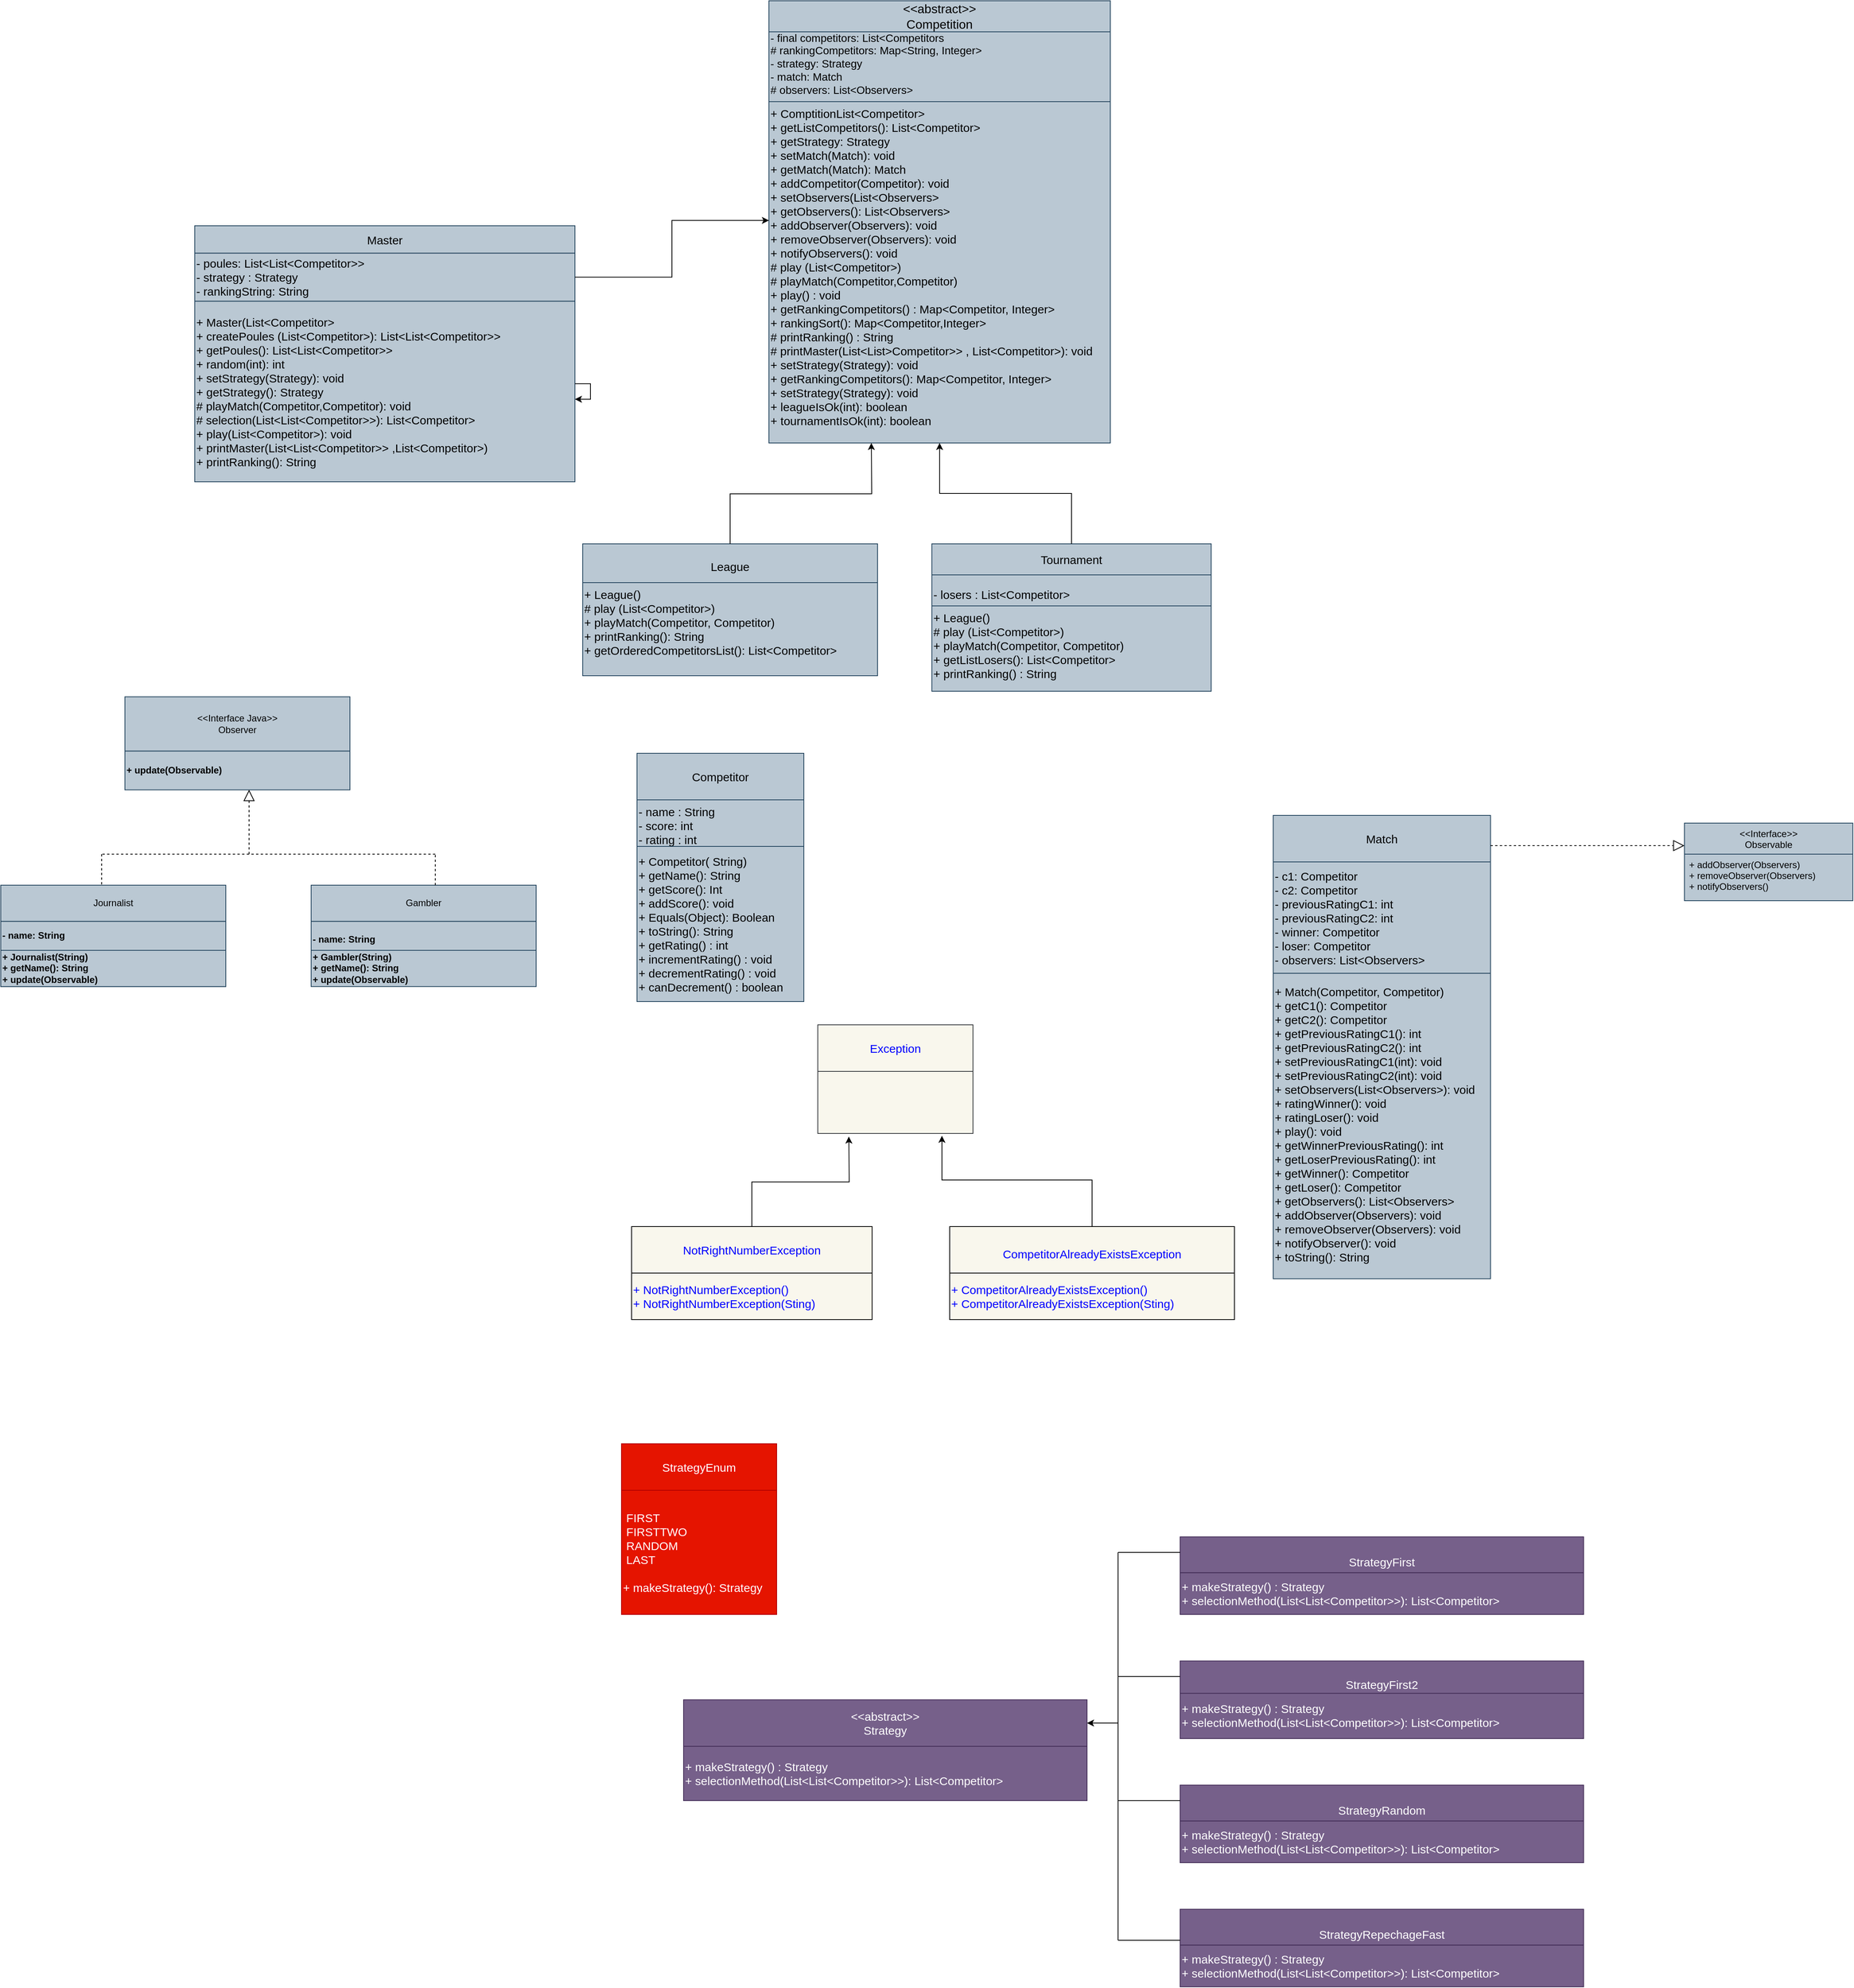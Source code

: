 <mxfile version="13.10.0" type="embed" pages="5">
    <diagram id="6hGFLwfOUW9BJ-s0fimq" name="Page-1">
        <mxGraphModel dx="2023" dy="1599" grid="1" gridSize="10" guides="1" tooltips="1" connect="1" arrows="1" fold="1" page="1" pageScale="1" pageWidth="827" pageHeight="1169" math="0" shadow="0">
            <root>
                <object label="" id="0">
                    <mxCell/>
                </object>
                <mxCell id="1" parent="0"/>
                <mxCell id="24" value="" style="group" parent="1" vertex="1" connectable="0">
                    <mxGeometry x="240" y="-70" width="430" height="551.3" as="geometry"/>
                </mxCell>
                <mxCell id="4" value="&lt;div&gt;&lt;span&gt;- final competitors: List&amp;lt;Competitors&lt;/span&gt;&lt;/div&gt;# rankingCompetitors: Map&amp;lt;String, Integer&amp;gt;&lt;br&gt;- strategy: Strategy&lt;br&gt;- match: Match&lt;br&gt;# observers: List&amp;lt;Observers&amp;gt;" style="rounded=0;whiteSpace=wrap;html=1;fontSize=14;fillColor=#bac8d3;strokeColor=#23445d;fontColor=#000000;align=left;" parent="24" vertex="1">
                    <mxGeometry x="-10" y="2.17" width="440" height="97.83" as="geometry"/>
                </mxCell>
                <mxCell id="5" value="+ ComptitionList&amp;lt;Competitor&amp;gt;&lt;br&gt;+ getListCompetitors(): List&amp;lt;Competitor&amp;gt;&lt;br&gt;+ getStrategy: Strategy&lt;br&gt;+ setMatch(Match): void&lt;br&gt;+ getMatch(Match): Match&lt;br&gt;+ addCompetitor(Competitor): void&lt;br&gt;&lt;div&gt;&lt;span&gt;+ setObservers(List&amp;lt;Observers&amp;gt;&lt;/span&gt;&lt;/div&gt;&lt;div&gt;&lt;span&gt;+ getObservers(): List&amp;lt;Observers&amp;gt;&lt;/span&gt;&lt;/div&gt;&lt;div&gt;+ addObserver(Observers): void&lt;span&gt;&lt;br&gt;&lt;/span&gt;&lt;/div&gt;&lt;div&gt;+ removeObserver(Observers): void&lt;br&gt;&lt;/div&gt;&lt;div&gt;&lt;div&gt;+ notifyObservers(): void&lt;br&gt;&lt;/div&gt;&lt;/div&gt;&lt;div&gt;&lt;span&gt;# play (List&amp;lt;Competitor&amp;gt;)&lt;/span&gt;&lt;br&gt;&lt;/div&gt;&lt;div&gt;# playMatch(Competitor,&lt;span&gt;Competitor)&lt;/span&gt;&lt;/div&gt;&lt;div&gt;&lt;span&gt;+ play() : void&lt;/span&gt;&lt;/div&gt;&lt;div&gt;+ getRankingCompetitors() : Map&amp;lt;Competitor, Integer&amp;gt;&lt;/div&gt;&lt;div&gt;+ rankingSort(): Map&amp;lt;Competitor,Integer&amp;gt;&lt;br&gt;&lt;/div&gt;&lt;div&gt;# printRanking() : String&lt;/div&gt;&lt;div&gt;# printMaster(List&amp;lt;List&amp;gt;Competitor&amp;gt;&amp;gt; , List&amp;lt;Competitor&amp;gt;): void&amp;nbsp;&lt;/div&gt;&lt;div&gt;+ setStrategy(Strategy): void&lt;br&gt;&lt;/div&gt;&lt;div&gt;+ getRankingCompetitors(): Map&amp;lt;Competitor, Integer&amp;gt;&lt;/div&gt;&lt;div&gt;+ setStrategy(Strategy): void&lt;/div&gt;&lt;div&gt;+ leagueIsOk(int): boolean&lt;/div&gt;&lt;div&gt;&lt;div&gt;+ tournamentIsOk(int): boolean&lt;/div&gt;&lt;div&gt;&lt;br&gt;&lt;/div&gt;&lt;div&gt;&lt;br&gt;&lt;/div&gt;&lt;/div&gt;&lt;div&gt;&lt;br&gt;&lt;/div&gt;" style="whiteSpace=wrap;html=1;aspect=fixed;fontSize=15;align=left;verticalAlign=top;fillColor=#bac8d3;strokeColor=#23445d;fontColor=#000000;" parent="24" vertex="1">
                    <mxGeometry x="-10" y="100" width="440" height="440" as="geometry"/>
                </mxCell>
                <mxCell id="25" value="" style="group" parent="1" vertex="1" connectable="0">
                    <mxGeometry x="60" y="600" width="310.0" height="240" as="geometry"/>
                </mxCell>
                <mxCell id="PCDcXOPsC8eWurBcykwi-72" value="" style="group" parent="25" vertex="1" connectable="0">
                    <mxGeometry x="-40" width="350.0" height="240" as="geometry"/>
                </mxCell>
                <mxCell id="PCDcXOPsC8eWurBcykwi-76" value="" style="group" parent="PCDcXOPsC8eWurBcykwi-72" vertex="1" connectable="0">
                    <mxGeometry x="-30" width="380.0" height="230" as="geometry"/>
                </mxCell>
                <mxCell id="41" value="" style="group" vertex="1" connectable="0" parent="PCDcXOPsC8eWurBcykwi-76">
                    <mxGeometry width="380.0" height="170" as="geometry"/>
                </mxCell>
                <mxCell id="8" value="&lt;font color=&quot;#000000&quot;&gt;League&lt;/font&gt;" style="rounded=0;whiteSpace=wrap;html=1;strokeColor=#23445d;fontSize=15;align=center;fillColor=#bac8d3;" parent="41" vertex="1">
                    <mxGeometry width="380.0" height="58.331" as="geometry"/>
                </mxCell>
                <mxCell id="12" value="&lt;font color=&quot;#000000&quot;&gt;+ League()&amp;nbsp;&lt;br&gt;&lt;div&gt;# play (List&amp;lt;Competitor&amp;gt;)&lt;/div&gt;&lt;div&gt;+ playMatch(Competitor,&lt;span&gt;&amp;nbsp;Competitor)&lt;/span&gt;&lt;/div&gt;&lt;div&gt;&lt;div&gt;&lt;span&gt;+ printRanking(): String&lt;/span&gt;&lt;br&gt;&lt;/div&gt;&lt;/div&gt;&lt;div&gt;&lt;div&gt;+ getOrderedCompetitorsList(): List&amp;lt;Competitor&amp;gt;&lt;/div&gt;&lt;div&gt;&lt;br&gt;&lt;/div&gt;&lt;/div&gt;&lt;/font&gt;" style="rounded=0;whiteSpace=wrap;html=1;strokeColor=#23445d;fontSize=15;align=left;fillColor=#bac8d3;verticalAlign=top;" parent="41" vertex="1">
                    <mxGeometry y="50" width="380" height="120" as="geometry"/>
                </mxCell>
                <mxCell id="PCDcXOPsC8eWurBcykwi-75" style="edgeStyle=orthogonalEdgeStyle;rounded=0;orthogonalLoop=1;jettySize=auto;html=1;exitX=0.5;exitY=1;exitDx=0;exitDy=0;fontSize=15;" parent="41" source="8" target="8" edge="1">
                    <mxGeometry relative="1" as="geometry"/>
                </mxCell>
                <mxCell id="28" value="" style="group" parent="1" vertex="1" connectable="0">
                    <mxGeometry x="440" y="600" width="360" height="260" as="geometry"/>
                </mxCell>
                <mxCell id="PCDcXOPsC8eWurBcykwi-74" value="" style="group" parent="28" vertex="1" connectable="0">
                    <mxGeometry width="360" height="260" as="geometry"/>
                </mxCell>
                <mxCell id="13" value="&lt;font color=&quot;#000000&quot;&gt;- losers : List&amp;lt;Competitor&amp;gt;&lt;/font&gt;" style="rounded=0;whiteSpace=wrap;html=1;strokeColor=#23445d;fontSize=15;align=left;fillColor=#bac8d3;" parent="PCDcXOPsC8eWurBcykwi-74" vertex="1">
                    <mxGeometry y="40" width="360" height="50" as="geometry"/>
                </mxCell>
                <mxCell id="15" value="Tournament" style="rounded=0;whiteSpace=wrap;html=1;strokeColor=#23445d;fontSize=15;align=center;fillColor=#bac8d3;fontColor=#000000;" parent="PCDcXOPsC8eWurBcykwi-74" vertex="1">
                    <mxGeometry width="360" height="40" as="geometry"/>
                </mxCell>
                <mxCell id="14" value="&lt;span style=&quot;color: rgb(0 , 0 , 0)&quot;&gt;+ League()&amp;nbsp;&lt;br&gt;&lt;/span&gt;&lt;div style=&quot;color: rgb(0 , 0 , 0)&quot;&gt;# play (List&amp;lt;Competitor&amp;gt;)&lt;/div&gt;&lt;div style=&quot;color: rgb(0 , 0 , 0)&quot;&gt;&lt;span&gt;+ playMatch(Competitor,&amp;nbsp;Competitor)&lt;/span&gt;&lt;br&gt;&lt;/div&gt;&lt;div style=&quot;color: rgb(0 , 0 , 0)&quot;&gt;+ getListLosers(): List&amp;lt;Competitor&amp;gt;&lt;/div&gt;&lt;div style=&quot;color: rgb(0 , 0 , 0)&quot;&gt;+ printRanking() : String&lt;br&gt;&lt;/div&gt;&lt;div style=&quot;color: rgb(0 , 0 , 0)&quot;&gt;&lt;br&gt;&lt;/div&gt;" style="rounded=0;whiteSpace=wrap;html=1;strokeColor=#23445d;fontSize=15;align=left;fillColor=#bac8d3;verticalAlign=top;" parent="PCDcXOPsC8eWurBcykwi-74" vertex="1">
                    <mxGeometry y="80" width="360" height="110" as="geometry"/>
                </mxCell>
                <mxCell id="PCDcXOPsC8eWurBcykwi-73" style="edgeStyle=orthogonalEdgeStyle;rounded=0;orthogonalLoop=1;jettySize=auto;html=1;exitX=0.5;exitY=1;exitDx=0;exitDy=0;fontSize=15;" parent="PCDcXOPsC8eWurBcykwi-74" source="15" target="15" edge="1">
                    <mxGeometry relative="1" as="geometry"/>
                </mxCell>
                <mxCell id="18" style="edgeStyle=orthogonalEdgeStyle;rounded=0;orthogonalLoop=1;jettySize=auto;html=1;exitX=0.5;exitY=1;exitDx=0;exitDy=0;fontSize=15;fontColor=#000000;" parent="PCDcXOPsC8eWurBcykwi-74" source="14" target="14" edge="1">
                    <mxGeometry relative="1" as="geometry"/>
                </mxCell>
                <mxCell id="30" style="edgeStyle=orthogonalEdgeStyle;rounded=0;orthogonalLoop=1;jettySize=auto;html=1;fontSize=15;fontColor=#000000;" parent="1" source="15" target="5" edge="1">
                    <mxGeometry relative="1" as="geometry">
                        <mxPoint x="414" y="520" as="targetPoint"/>
                    </mxGeometry>
                </mxCell>
                <mxCell id="31" style="edgeStyle=orthogonalEdgeStyle;rounded=0;orthogonalLoop=1;jettySize=auto;html=1;fontSize=15;fontColor=#000000;" parent="1" source="8" edge="1">
                    <mxGeometry relative="1" as="geometry">
                        <mxPoint x="362" y="470" as="targetPoint"/>
                    </mxGeometry>
                </mxCell>
                <mxCell id="N_7J2idgusHRoe9f_LTd-31" value="Competitor" style="rounded=0;whiteSpace=wrap;html=1;fillColor=#bac8d3;strokeColor=#23445d;fontColor=#000000;fontSize=15;" parent="1" vertex="1">
                    <mxGeometry x="60" y="870" width="215" height="60" as="geometry"/>
                </mxCell>
                <mxCell id="N_7J2idgusHRoe9f_LTd-32" value="&lt;div&gt;&lt;span&gt;- name : String&lt;/span&gt;&lt;/div&gt;&lt;div&gt;&lt;span&gt;- score: int&lt;/span&gt;&lt;/div&gt;&lt;div&gt;&lt;span&gt;- rating : int&lt;/span&gt;&lt;/div&gt;&lt;div&gt;&lt;span&gt;&lt;br&gt;&lt;/span&gt;&lt;/div&gt;" style="rounded=0;whiteSpace=wrap;html=1;fillColor=#bac8d3;strokeColor=#23445d;fontColor=#000000;fontSize=15;align=left;verticalAlign=top;" parent="1" vertex="1">
                    <mxGeometry x="60" y="930" width="215" height="60" as="geometry"/>
                </mxCell>
                <mxCell id="N_7J2idgusHRoe9f_LTd-33" value="+ Competitor( String)&lt;br&gt;&lt;div&gt;&lt;span&gt;+ getName(): String&lt;/span&gt;&lt;/div&gt;+ getScore(): Int&lt;br&gt;+ addScore(): void&lt;br&gt;&lt;div&gt;&lt;span&gt;+ Equals(Object): Boolean&lt;/span&gt;&lt;/div&gt;+ toString(): String&lt;br&gt;+ getRating() : int&lt;br&gt;+ incrementRating() : void&lt;br&gt;+ decrementRating() : void&lt;br&gt;+ canDecrement() : boolean" style="rounded=0;whiteSpace=wrap;html=1;fillColor=#bac8d3;strokeColor=#23445d;fontColor=#000000;fontSize=15;align=left;" parent="1" vertex="1">
                    <mxGeometry x="60" y="990" width="215" height="200" as="geometry"/>
                </mxCell>
                <mxCell id="E8SJh-BBG5N4mmdv7Dwx-31" value="" style="group" parent="1" vertex="1" connectable="0">
                    <mxGeometry x="690" y="890" width="470" height="730" as="geometry"/>
                </mxCell>
                <mxCell id="37" value="" style="group" parent="E8SJh-BBG5N4mmdv7Dwx-31" vertex="1" connectable="0">
                    <mxGeometry x="230" y="60" width="240" height="670" as="geometry"/>
                </mxCell>
                <mxCell id="E8SJh-BBG5N4mmdv7Dwx-32" value="Match" style="rounded=0;whiteSpace=wrap;html=1;fontSize=15;align=center;fillColor=#bac8d3;strokeColor=#23445d;fontColor=#000000;" parent="37" vertex="1">
                    <mxGeometry x="-40" width="280" height="60" as="geometry"/>
                </mxCell>
                <mxCell id="40" value="" style="group" parent="37" vertex="1" connectable="0">
                    <mxGeometry x="-40" y="60" width="280" height="537.29" as="geometry"/>
                </mxCell>
                <mxCell id="E8SJh-BBG5N4mmdv7Dwx-33" value="- c1: Competitor&lt;br&gt;- c2: Competitor&lt;br&gt;- previousRatingC1: int&lt;br&gt;- previousRatingC2: int&lt;br&gt;- winner: Competitor&lt;br&gt;- loser: Competitor&lt;br&gt;- observers: List&amp;lt;Observers&amp;gt;" style="rounded=0;whiteSpace=wrap;html=1;fontSize=15;align=left;fillColor=#bac8d3;strokeColor=#23445d;fontColor=#000000;" parent="40" vertex="1">
                    <mxGeometry width="280" height="143.59" as="geometry"/>
                </mxCell>
                <mxCell id="E8SJh-BBG5N4mmdv7Dwx-34" value="+ Match(Competitor, Competitor)&lt;br&gt;+ getC1(): Competitor&lt;br&gt;+ getC2(): Competitor&lt;br&gt;+ getPreviousRatingC1(): int&lt;br&gt;+ getPreviousRatingC2(): int&lt;br&gt;+ setPreviousRatingC1(int): void&lt;br&gt;+ setPreviousRatingC2(int): void&lt;br&gt;+ setObservers(List&amp;lt;Observers&amp;gt;): void&lt;br&gt;+ ratingWinner(): void&lt;br&gt;+ ratingLoser(): void&lt;br&gt;+ play(): void&lt;br&gt;+ getWinnerPreviousRating(): int&lt;br&gt;+ getLoserPreviousRating(): int&lt;br&gt;+ getWinner(): Competitor&lt;br&gt;+ getLoser(): Competitor&lt;br&gt;+ getObservers(): List&amp;lt;Observers&amp;gt;&lt;br&gt;+ addObserver(Observers): void&lt;br&gt;+ removeObserver(Observers): void&lt;br&gt;+ notifyObserver(): void&lt;br&gt;+ toString(): String" style="rounded=0;whiteSpace=wrap;html=1;fontSize=15;align=left;fillColor=#bac8d3;strokeColor=#23445d;fontColor=#000000;verticalAlign=middle;spacing=2;spacingBottom=4;" parent="40" vertex="1">
                    <mxGeometry y="143.59" width="280" height="393.7" as="geometry"/>
                </mxCell>
                <mxCell id="hAlL983tLjlzjV77Te4d-31" value="" style="group" parent="1" vertex="1" connectable="0">
                    <mxGeometry x="430" y="680" width="370" height="120" as="geometry"/>
                </mxCell>
                <mxCell id="hAlL983tLjlzjV77Te4d-32" value="" style="group" parent="hAlL983tLjlzjV77Te4d-31" vertex="1" connectable="0">
                    <mxGeometry x="60" width="310" height="120" as="geometry"/>
                </mxCell>
                <mxCell id="hAlL983tLjlzjV77Te4d-33" value="" style="group" parent="hAlL983tLjlzjV77Te4d-32" vertex="1" connectable="0">
                    <mxGeometry width="310" height="120" as="geometry"/>
                </mxCell>
                <mxCell id="hAlL983tLjlzjV77Te4d-52" value="&lt;span style=&quot;&quot;&gt;+ NotRightNumberException()&lt;/span&gt;&lt;br style=&quot;&quot;&gt;&lt;div style=&quot;&quot;&gt;+ NotRightNumberException(Sting)&lt;/div&gt;" style="rounded=0;whiteSpace=wrap;html=1;fontSize=15;align=left;fillColor=#f9f7ed;strokeColor=#000000;fontColor=#0000FF;" parent="1" vertex="1">
                    <mxGeometry x="53" y="1540" width="310" height="60" as="geometry"/>
                </mxCell>
                <mxCell id="hAlL983tLjlzjV77Te4d-53" style="edgeStyle=orthogonalEdgeStyle;rounded=0;orthogonalLoop=1;jettySize=auto;html=1;fontSize=15;fontColor=#0000FF;" parent="1" source="hAlL983tLjlzjV77Te4d-54" edge="1">
                    <mxGeometry relative="1" as="geometry">
                        <mxPoint x="333" y="1364" as="targetPoint"/>
                    </mxGeometry>
                </mxCell>
                <mxCell id="hAlL983tLjlzjV77Te4d-54" value="&lt;span style=&quot;&quot;&gt;NotRightNumberException&lt;/span&gt;" style="rounded=0;whiteSpace=wrap;html=1;fontSize=15;align=center;fillColor=#f9f7ed;strokeColor=#000000;fontColor=#0000FF;" parent="1" vertex="1">
                    <mxGeometry x="53" y="1480" width="310" height="60" as="geometry"/>
                </mxCell>
                <mxCell id="hAlL983tLjlzjV77Te4d-55" value="" style="rounded=0;whiteSpace=wrap;html=1;strokeColor=#36393d;fontSize=15;align=left;fillColor=#f9f7ed;" parent="1" vertex="1">
                    <mxGeometry x="293" y="1280" width="200" height="80" as="geometry"/>
                </mxCell>
                <mxCell id="hAlL983tLjlzjV77Te4d-56" value="&lt;font color=&quot;#0000ff&quot;&gt;Exception&lt;/font&gt;" style="rounded=0;whiteSpace=wrap;html=1;strokeColor=#36393d;fontSize=15;align=center;fillColor=#f9f7ed;" parent="1" vertex="1">
                    <mxGeometry x="293" y="1220" width="200" height="60" as="geometry"/>
                </mxCell>
                <mxCell id="hAlL983tLjlzjV77Te4d-57" style="edgeStyle=orthogonalEdgeStyle;rounded=0;orthogonalLoop=1;jettySize=auto;html=1;exitX=0.5;exitY=0;exitDx=0;exitDy=0;entryX=0.8;entryY=1.038;entryDx=0;entryDy=0;entryPerimeter=0;fontSize=15;fontColor=#0000FF;" parent="1" source="hAlL983tLjlzjV77Te4d-50" target="hAlL983tLjlzjV77Te4d-55" edge="1">
                    <mxGeometry relative="1" as="geometry"/>
                </mxCell>
                <mxCell id="PCDcXOPsC8eWurBcykwi-45" value="" style="group" parent="1" vertex="1" connectable="0">
                    <mxGeometry x="760" y="2360" width="520" height="100" as="geometry"/>
                </mxCell>
                <mxCell id="PCDcXOPsC8eWurBcykwi-35" value="+ makeStrategy() : Strategy&lt;br style=&quot;font-size: 15px&quot;&gt;+ selectionMethod(List&amp;lt;List&amp;lt;Competitor&amp;gt;&amp;gt;): List&amp;lt;Competitor&amp;gt;" style="rounded=0;whiteSpace=wrap;html=1;align=left;fontSize=15;fillColor=#76608a;strokeColor=#432D57;fontColor=#ffffff;" parent="PCDcXOPsC8eWurBcykwi-45" vertex="1">
                    <mxGeometry y="46.154" width="520.0" height="53.846" as="geometry"/>
                </mxCell>
                <mxCell id="PCDcXOPsC8eWurBcykwi-36" value="&lt;div align=&quot;center&quot;&gt;&lt;br&gt;&lt;/div&gt;&lt;div style=&quot;font-size: 15px&quot; align=&quot;center&quot;&gt;StrategyRepechageFast&lt;/div&gt;" style="rounded=0;whiteSpace=wrap;html=1;fontSize=15;align=center;verticalAlign=middle;fillColor=#76608a;strokeColor=#432D57;fontColor=#ffffff;" parent="PCDcXOPsC8eWurBcykwi-45" vertex="1">
                    <mxGeometry width="520.0" height="46.154" as="geometry"/>
                </mxCell>
                <mxCell id="PCDcXOPsC8eWurBcykwi-47" value="" style="group" parent="1" vertex="1" connectable="0">
                    <mxGeometry x="-440" y="2025" width="1720" height="300" as="geometry"/>
                </mxCell>
                <mxCell id="PCDcXOPsC8eWurBcykwi-49" value="" style="group" parent="PCDcXOPsC8eWurBcykwi-47" vertex="1" connectable="0">
                    <mxGeometry x="1200" y="15" width="530" height="100" as="geometry"/>
                </mxCell>
                <mxCell id="PCDcXOPsC8eWurBcykwi-41" value="+ makeStrategy() : Strategy&lt;br style=&quot;font-size: 15px&quot;&gt;+ selectionMethod(List&amp;lt;List&amp;lt;Competitor&amp;gt;&amp;gt;): List&amp;lt;Competitor&amp;gt;" style="rounded=0;whiteSpace=wrap;html=1;align=left;fontSize=15;fillColor=#76608a;strokeColor=#432D57;fontColor=#ffffff;" parent="PCDcXOPsC8eWurBcykwi-49" vertex="1">
                    <mxGeometry y="40" width="520" height="60" as="geometry"/>
                </mxCell>
                <mxCell id="PCDcXOPsC8eWurBcykwi-42" value="&lt;br&gt;&lt;div style=&quot;font-size: 15px&quot;&gt;StrategyFirst2&lt;/div&gt;" style="rounded=0;whiteSpace=wrap;html=1;fontSize=15;fillColor=#76608a;strokeColor=#432D57;fontColor=#ffffff;" parent="PCDcXOPsC8eWurBcykwi-49" vertex="1">
                    <mxGeometry width="520" height="41.67" as="geometry"/>
                </mxCell>
                <mxCell id="PCDcXOPsC8eWurBcykwi-46" value="" style="group" parent="PCDcXOPsC8eWurBcykwi-47" vertex="1" connectable="0">
                    <mxGeometry x="1200" y="175" width="520" height="100" as="geometry"/>
                </mxCell>
                <mxCell id="PCDcXOPsC8eWurBcykwi-39" value="+ makeStrategy() : Strategy&lt;br style=&quot;font-size: 15px&quot;&gt;+ selectionMethod(List&amp;lt;List&amp;lt;Competitor&amp;gt;&amp;gt;): List&amp;lt;Competitor&amp;gt;" style="rounded=0;whiteSpace=wrap;html=1;align=left;fontSize=15;fillColor=#76608a;strokeColor=#432D57;fontColor=#ffffff;" parent="PCDcXOPsC8eWurBcykwi-46" vertex="1">
                    <mxGeometry y="46.154" width="520" height="53.846" as="geometry"/>
                </mxCell>
                <mxCell id="PCDcXOPsC8eWurBcykwi-40" value="&lt;br&gt;&lt;div style=&quot;font-size: 15px&quot;&gt;StrategyRandom&lt;/div&gt;" style="rounded=0;whiteSpace=wrap;html=1;fontSize=15;fillColor=#76608a;strokeColor=#432D57;fontColor=#ffffff;" parent="PCDcXOPsC8eWurBcykwi-46" vertex="1">
                    <mxGeometry width="520" height="46.154" as="geometry"/>
                </mxCell>
                <mxCell id="PCDcXOPsC8eWurBcykwi-60" value="" style="endArrow=none;html=1;fontSize=15;" parent="PCDcXOPsC8eWurBcykwi-47" edge="1">
                    <mxGeometry width="50" height="50" relative="1" as="geometry">
                        <mxPoint x="1120" y="35" as="sourcePoint"/>
                        <mxPoint x="1200" y="35" as="targetPoint"/>
                        <Array as="points">
                            <mxPoint x="1170" y="35"/>
                        </Array>
                    </mxGeometry>
                </mxCell>
                <mxCell id="PCDcXOPsC8eWurBcykwi-61" value="" style="endArrow=none;html=1;fontSize=15;" parent="PCDcXOPsC8eWurBcykwi-47" edge="1">
                    <mxGeometry width="50" height="50" relative="1" as="geometry">
                        <mxPoint x="1120" y="195" as="sourcePoint"/>
                        <mxPoint x="1200" y="195" as="targetPoint"/>
                        <Array as="points"/>
                    </mxGeometry>
                </mxCell>
                <mxCell id="PCDcXOPsC8eWurBcykwi-48" value="" style="group;fillColor=#76608a;strokeColor=#432D57;fontColor=#ffffff;" parent="1" vertex="1" connectable="0">
                    <mxGeometry x="760" y="1880" width="520" height="100" as="geometry"/>
                </mxCell>
                <mxCell id="PCDcXOPsC8eWurBcykwi-37" value="+ makeStrategy() : Strategy&lt;br style=&quot;font-size: 15px&quot;&gt;+ selectionMethod(List&amp;lt;List&amp;lt;Competitor&amp;gt;&amp;gt;): List&amp;lt;Competitor&amp;gt;" style="rounded=0;whiteSpace=wrap;html=1;align=left;fontSize=15;fillColor=#76608a;strokeColor=#432D57;fontColor=#ffffff;" parent="PCDcXOPsC8eWurBcykwi-48" vertex="1">
                    <mxGeometry y="46.154" width="520" height="53.846" as="geometry"/>
                </mxCell>
                <mxCell id="PCDcXOPsC8eWurBcykwi-38" value="&lt;br&gt;&lt;div style=&quot;font-size: 15px&quot;&gt;StrategyFirst&lt;/div&gt;" style="rounded=0;whiteSpace=wrap;html=1;fontSize=15;fillColor=#76608a;strokeColor=#432D57;fontColor=#ffffff;" parent="PCDcXOPsC8eWurBcykwi-48" vertex="1">
                    <mxGeometry width="520" height="46.154" as="geometry"/>
                </mxCell>
                <mxCell id="PCDcXOPsC8eWurBcykwi-53" value="" style="group;fillColor=#a0522d;strokeColor=#6D1F00;fontColor=#ffffff;" parent="1" vertex="1" connectable="0">
                    <mxGeometry x="230" y="2090" width="410" height="130" as="geometry"/>
                </mxCell>
                <mxCell id="PCDcXOPsC8eWurBcykwi-63" value="" style="group;fillColor=#a0522d;strokeColor=#6D1F00;fontColor=#ffffff;" parent="PCDcXOPsC8eWurBcykwi-53" vertex="1" connectable="0">
                    <mxGeometry x="-110" width="520" height="130" as="geometry"/>
                </mxCell>
                <mxCell id="PCDcXOPsC8eWurBcykwi-32" value="+ makeStrategy() : Strategy&lt;br style=&quot;font-size: 15px&quot;&gt;+ selectionMethod(List&amp;lt;List&amp;lt;Competitor&amp;gt;&amp;gt;): List&amp;lt;Competitor&amp;gt;" style="rounded=0;whiteSpace=wrap;html=1;align=left;fontSize=15;fillColor=#76608a;strokeColor=#432D57;fontColor=#ffffff;" parent="PCDcXOPsC8eWurBcykwi-63" vertex="1">
                    <mxGeometry y="60" width="520.0" height="70" as="geometry"/>
                </mxCell>
                <mxCell id="PCDcXOPsC8eWurBcykwi-31" value="&lt;div style=&quot;font-size: 15px;&quot;&gt;&amp;lt;&amp;lt;abstract&amp;gt;&amp;gt;&lt;br style=&quot;font-size: 15px;&quot;&gt;&lt;/div&gt;&lt;div style=&quot;font-size: 15px;&quot;&gt;Strategy&lt;/div&gt;" style="rounded=0;whiteSpace=wrap;html=1;fontSize=15;fillColor=#76608a;strokeColor=#432D57;fontColor=#ffffff;" parent="PCDcXOPsC8eWurBcykwi-63" vertex="1">
                    <mxGeometry width="520.0" height="60" as="geometry"/>
                </mxCell>
                <mxCell id="PCDcXOPsC8eWurBcykwi-34" style="edgeStyle=orthogonalEdgeStyle;rounded=0;orthogonalLoop=1;jettySize=auto;html=1;exitX=1;exitY=1;exitDx=0;exitDy=0;entryX=1;entryY=0;entryDx=0;entryDy=0;fontSize=15;" parent="PCDcXOPsC8eWurBcykwi-63" source="PCDcXOPsC8eWurBcykwi-31" target="PCDcXOPsC8eWurBcykwi-32" edge="1">
                    <mxGeometry relative="1" as="geometry"/>
                </mxCell>
                <mxCell id="PCDcXOPsC8eWurBcykwi-55" value="" style="endArrow=none;html=1;fontSize=15;" parent="1" edge="1">
                    <mxGeometry width="50" height="50" relative="1" as="geometry">
                        <mxPoint x="680" y="2400" as="sourcePoint"/>
                        <mxPoint x="680" y="1900" as="targetPoint"/>
                        <Array as="points"/>
                    </mxGeometry>
                </mxCell>
                <mxCell id="PCDcXOPsC8eWurBcykwi-56" value="" style="endArrow=classic;html=1;fontSize=15;" parent="1" edge="1">
                    <mxGeometry width="50" height="50" relative="1" as="geometry">
                        <mxPoint x="680" y="2120" as="sourcePoint"/>
                        <mxPoint x="640" y="2120" as="targetPoint"/>
                    </mxGeometry>
                </mxCell>
                <mxCell id="PCDcXOPsC8eWurBcykwi-59" value="" style="endArrow=none;html=1;fontSize=15;" parent="1" edge="1">
                    <mxGeometry width="50" height="50" relative="1" as="geometry">
                        <mxPoint x="680" y="1900" as="sourcePoint"/>
                        <mxPoint x="760" y="1900" as="targetPoint"/>
                        <Array as="points"/>
                    </mxGeometry>
                </mxCell>
                <mxCell id="PCDcXOPsC8eWurBcykwi-62" value="" style="endArrow=none;html=1;fontSize=15;" parent="1" edge="1">
                    <mxGeometry width="50" height="50" relative="1" as="geometry">
                        <mxPoint x="680" y="2400" as="sourcePoint"/>
                        <mxPoint x="760" y="2400" as="targetPoint"/>
                        <Array as="points"/>
                    </mxGeometry>
                </mxCell>
                <mxCell id="PCDcXOPsC8eWurBcykwi-64" value="StrategyEnum" style="rounded=0;whiteSpace=wrap;html=1;fontSize=15;align=center;fillColor=#e51400;strokeColor=#B20000;fontColor=#ffffff;" parent="1" vertex="1">
                    <mxGeometry x="40" y="1760" width="200" height="60" as="geometry"/>
                </mxCell>
                <mxCell id="PCDcXOPsC8eWurBcykwi-65" value="&lt;div&gt;&amp;nbsp;FIRST&lt;/div&gt;&lt;div&gt;&amp;nbsp;FIRSTTWO&lt;/div&gt;&lt;div&gt;&amp;nbsp;RANDOM&lt;/div&gt;&lt;div&gt;&amp;nbsp;LAST&lt;/div&gt;&lt;div&gt;&lt;br&gt;&lt;/div&gt;&lt;div&gt;+ makeStrategy(): Strategy&lt;br&gt;&lt;/div&gt;" style="rounded=0;whiteSpace=wrap;html=1;fontSize=15;align=left;fillColor=#e51400;strokeColor=#B20000;fontColor=#ffffff;" parent="1" vertex="1">
                    <mxGeometry x="40" y="1820" width="200" height="160" as="geometry"/>
                </mxCell>
                <mxCell id="PCDcXOPsC8eWurBcykwi-69" value="" style="group" parent="1" vertex="1" connectable="0">
                    <mxGeometry x="-390" y="200" width="370" height="430" as="geometry"/>
                </mxCell>
                <mxCell id="PCDcXOPsC8eWurBcykwi-71" value="" style="group" parent="PCDcXOPsC8eWurBcykwi-69" vertex="1" connectable="0">
                    <mxGeometry x="-120" width="490" height="380" as="geometry"/>
                </mxCell>
                <mxCell id="PCDcXOPsC8eWurBcykwi-70" value="" style="group" parent="PCDcXOPsC8eWurBcykwi-71" vertex="1" connectable="0">
                    <mxGeometry y="-10" width="490" height="380" as="geometry"/>
                </mxCell>
                <mxCell id="PCDcXOPsC8eWurBcykwi-66" value="Master" style="rounded=0;whiteSpace=wrap;html=1;fontSize=15;align=center;fillColor=#bac8d3;strokeColor=#23445d;" parent="PCDcXOPsC8eWurBcykwi-70" vertex="1">
                    <mxGeometry width="490" height="35.349" as="geometry"/>
                </mxCell>
                <mxCell id="PCDcXOPsC8eWurBcykwi-68" value="&lt;div&gt;+ Master(List&amp;lt;Competitor&amp;gt;&lt;/div&gt;&lt;div&gt;+ createPoules (List&amp;lt;Competitor&amp;gt;): List&amp;lt;List&amp;lt;Competitor&amp;gt;&amp;gt;&lt;/div&gt;&lt;div&gt;+ getPoules(): List&amp;lt;List&amp;lt;Competitor&amp;gt;&amp;gt;&lt;/div&gt;&lt;div&gt;+ random(int): int&lt;/div&gt;&lt;div&gt;+ setStrategy(Strategy): void&lt;/div&gt;&lt;div&gt;+ getStrategy(): Strategy&lt;/div&gt;&lt;div&gt;# playMatch(Competitor,Competitor): void&lt;/div&gt;&lt;div&gt;# selection(List&amp;lt;List&amp;lt;Competitor&amp;gt;&amp;gt;): List&amp;lt;Competitor&amp;gt;&lt;/div&gt;&lt;div&gt;+ play(List&amp;lt;Competitor&amp;gt;): void&lt;/div&gt;&lt;div&gt;+ printMaster(List&amp;lt;List&amp;lt;Competitor&amp;gt;&amp;gt; ,List&amp;lt;Competitor&amp;gt;)&lt;/div&gt;&lt;div&gt;+ printRanking(): String&lt;br&gt;&lt;/div&gt;" style="rounded=0;whiteSpace=wrap;html=1;fontSize=15;align=left;fillColor=#bac8d3;strokeColor=#23445d;" parent="PCDcXOPsC8eWurBcykwi-70" vertex="1">
                    <mxGeometry y="97.21" width="490" height="232.79" as="geometry"/>
                </mxCell>
                <mxCell id="42" style="edgeStyle=orthogonalEdgeStyle;rounded=0;orthogonalLoop=1;jettySize=auto;html=1;" edge="1" parent="PCDcXOPsC8eWurBcykwi-70" source="PCDcXOPsC8eWurBcykwi-68" target="PCDcXOPsC8eWurBcykwi-68">
                    <mxGeometry relative="1" as="geometry"/>
                </mxCell>
                <mxCell id="43" style="edgeStyle=orthogonalEdgeStyle;rounded=0;orthogonalLoop=1;jettySize=auto;html=1;exitX=0.5;exitY=1;exitDx=0;exitDy=0;" edge="1" parent="PCDcXOPsC8eWurBcykwi-70" source="PCDcXOPsC8eWurBcykwi-68" target="PCDcXOPsC8eWurBcykwi-68">
                    <mxGeometry relative="1" as="geometry"/>
                </mxCell>
                <mxCell id="PCDcXOPsC8eWurBcykwi-67" value="&lt;div&gt;&lt;br&gt;&lt;/div&gt;&lt;div&gt;- poules: List&amp;lt;List&amp;lt;Competitor&amp;gt;&amp;gt;&lt;br&gt;&lt;/div&gt;&lt;div&gt;- strategy : Strategy&lt;/div&gt;&lt;div&gt;- rankingString: String&lt;br&gt;&lt;/div&gt;&lt;div&gt;&lt;br&gt;&lt;/div&gt;" style="rounded=0;whiteSpace=wrap;html=1;fontSize=15;align=left;fillColor=#bac8d3;strokeColor=#23445d;" parent="PCDcXOPsC8eWurBcykwi-70" vertex="1">
                    <mxGeometry y="35.349" width="490" height="61.86" as="geometry"/>
                </mxCell>
                <mxCell id="PCDcXOPsC8eWurBcykwi-79" style="edgeStyle=orthogonalEdgeStyle;rounded=0;orthogonalLoop=1;jettySize=auto;html=1;entryX=0;entryY=0.348;entryDx=0;entryDy=0;entryPerimeter=0;fontSize=15;" parent="1" source="PCDcXOPsC8eWurBcykwi-67" target="5" edge="1">
                    <mxGeometry relative="1" as="geometry"/>
                </mxCell>
                <mxCell id="PCDcXOPsC8eWurBcykwi-80" value="" style="group" parent="1" vertex="1" connectable="0">
                    <mxGeometry x="463" y="1480" width="367" height="120" as="geometry"/>
                </mxCell>
                <mxCell id="hAlL983tLjlzjV77Te4d-50" value="CompetitorAlreadyExistsException" style="rounded=0;whiteSpace=wrap;html=1;fontSize=15;align=center;fillColor=#f9f7ed;strokeColor=#000000;fontColor=#0000FF;" parent="PCDcXOPsC8eWurBcykwi-80" vertex="1">
                    <mxGeometry width="367" height="70" as="geometry"/>
                </mxCell>
                <mxCell id="hAlL983tLjlzjV77Te4d-51" value="+&amp;nbsp;&lt;span style=&quot;text-align: center&quot;&gt;CompetitorAlreadyExistsException&lt;/span&gt;()&lt;br&gt;&lt;div&gt;&lt;span&gt;+&amp;nbsp;&lt;/span&gt;&lt;span style=&quot;text-align: center&quot;&gt;CompetitorAlreadyExistsException&lt;/span&gt;&lt;span&gt;(Sting)&lt;/span&gt;&lt;/div&gt;" style="rounded=0;whiteSpace=wrap;html=1;fontSize=15;align=left;fillColor=#f9f7ed;strokeColor=#000000;fontColor=#0000FF;" parent="PCDcXOPsC8eWurBcykwi-80" vertex="1">
                    <mxGeometry y="60" width="367" height="60" as="geometry"/>
                </mxCell>
                <mxCell id="6MhUOuu-xkjowRNaTHaf-33" value="" style="group" parent="1" vertex="1" connectable="0">
                    <mxGeometry x="-600" y="797.15" width="520" height="140" as="geometry"/>
                </mxCell>
                <mxCell id="6MhUOuu-xkjowRNaTHaf-37" value="" style="group" parent="6MhUOuu-xkjowRNaTHaf-33" vertex="1" connectable="0">
                    <mxGeometry width="290" height="140" as="geometry"/>
                </mxCell>
                <mxCell id="6MhUOuu-xkjowRNaTHaf-31" value="&amp;lt;&amp;lt;Interface Java&amp;gt;&amp;gt;&lt;br&gt;Observer" style="rounded=0;whiteSpace=wrap;html=1;fillColor=#bac8d3;strokeColor=#23445d;" parent="6MhUOuu-xkjowRNaTHaf-37" vertex="1">
                    <mxGeometry width="290" height="70" as="geometry"/>
                </mxCell>
                <mxCell id="6MhUOuu-xkjowRNaTHaf-32" value="&lt;b&gt;+ update(Observable)&lt;/b&gt;" style="rounded=0;whiteSpace=wrap;html=1;align=left;fillColor=#bac8d3;strokeColor=#23445d;" parent="6MhUOuu-xkjowRNaTHaf-37" vertex="1">
                    <mxGeometry y="70" width="290" height="50" as="geometry"/>
                </mxCell>
                <mxCell id="6MhUOuu-xkjowRNaTHaf-45" value="" style="group" parent="1" vertex="1" connectable="0">
                    <mxGeometry x="-760" y="1040" width="290" height="140" as="geometry"/>
                </mxCell>
                <mxCell id="6MhUOuu-xkjowRNaTHaf-42" value="" style="group" parent="6MhUOuu-xkjowRNaTHaf-45" vertex="1" connectable="0">
                    <mxGeometry width="290" height="130.667" as="geometry"/>
                </mxCell>
                <mxCell id="6MhUOuu-xkjowRNaTHaf-60" value="" style="group;fillColor=#bac8d3;strokeColor=#23445d;" parent="6MhUOuu-xkjowRNaTHaf-42" vertex="1" connectable="0">
                    <mxGeometry width="290" height="130.667" as="geometry"/>
                </mxCell>
                <mxCell id="6MhUOuu-xkjowRNaTHaf-38" value="Journalist" style="rounded=0;whiteSpace=wrap;html=1;fillColor=#bac8d3;strokeColor=#23445d;" parent="6MhUOuu-xkjowRNaTHaf-60" vertex="1">
                    <mxGeometry width="290" height="46.667" as="geometry"/>
                </mxCell>
                <mxCell id="6MhUOuu-xkjowRNaTHaf-44" value="&lt;b&gt;- name: String&lt;/b&gt;" style="rounded=0;whiteSpace=wrap;html=1;align=left;fillColor=#bac8d3;strokeColor=#23445d;" parent="6MhUOuu-xkjowRNaTHaf-60" vertex="1">
                    <mxGeometry y="46.667" width="290" height="37.333" as="geometry"/>
                </mxCell>
                <mxCell id="6MhUOuu-xkjowRNaTHaf-39" value="&lt;b&gt;+ Journalist(String)&lt;br&gt;+ getName(): String&lt;br&gt;+ update(Observable)&lt;/b&gt;" style="rounded=0;whiteSpace=wrap;html=1;align=left;fillColor=#bac8d3;strokeColor=#23445d;" parent="6MhUOuu-xkjowRNaTHaf-60" vertex="1">
                    <mxGeometry y="84.0" width="290" height="46.667" as="geometry"/>
                </mxCell>
                <mxCell id="6MhUOuu-xkjowRNaTHaf-46" value="" style="group" parent="1" vertex="1" connectable="0">
                    <mxGeometry x="-360" y="1040" width="290" height="140" as="geometry"/>
                </mxCell>
                <mxCell id="6MhUOuu-xkjowRNaTHaf-47" value="" style="group;fillColor=#bac8d3;strokeColor=#23445d;" parent="6MhUOuu-xkjowRNaTHaf-46" vertex="1" connectable="0">
                    <mxGeometry width="290" height="112" as="geometry"/>
                </mxCell>
                <mxCell id="6MhUOuu-xkjowRNaTHaf-48" value="Gambler" style="rounded=0;whiteSpace=wrap;html=1;fillColor=#bac8d3;strokeColor=#23445d;" parent="6MhUOuu-xkjowRNaTHaf-47" vertex="1">
                    <mxGeometry width="290" height="46.667" as="geometry"/>
                </mxCell>
                <mxCell id="6MhUOuu-xkjowRNaTHaf-49" value="&lt;b&gt;- name: String&lt;/b&gt;" style="rounded=0;whiteSpace=wrap;html=1;align=left;fillColor=#bac8d3;strokeColor=#23445d;" parent="6MhUOuu-xkjowRNaTHaf-47" vertex="1">
                    <mxGeometry y="46.667" width="290" height="46.667" as="geometry"/>
                </mxCell>
                <mxCell id="6MhUOuu-xkjowRNaTHaf-61" style="edgeStyle=orthogonalEdgeStyle;rounded=0;orthogonalLoop=1;jettySize=auto;html=1;exitX=0.5;exitY=1;exitDx=0;exitDy=0;" parent="6MhUOuu-xkjowRNaTHaf-47" source="6MhUOuu-xkjowRNaTHaf-48" target="6MhUOuu-xkjowRNaTHaf-48" edge="1">
                    <mxGeometry relative="1" as="geometry"/>
                </mxCell>
                <mxCell id="6MhUOuu-xkjowRNaTHaf-50" value="&lt;b&gt;+ Gambler(String)&lt;br&gt;+ getName(): String&lt;br&gt;&lt;/b&gt;&lt;b&gt;+ update(Observable)&lt;/b&gt;" style="rounded=0;whiteSpace=wrap;html=1;align=left;fillColor=#bac8d3;strokeColor=#23445d;" parent="6MhUOuu-xkjowRNaTHaf-46" vertex="1">
                    <mxGeometry y="84" width="290" height="46.667" as="geometry"/>
                </mxCell>
                <mxCell id="6MhUOuu-xkjowRNaTHaf-55" value="" style="endArrow=none;dashed=1;html=1;" parent="1" edge="1">
                    <mxGeometry width="50" height="50" relative="1" as="geometry">
                        <mxPoint x="-200" y="1000" as="sourcePoint"/>
                        <mxPoint x="-630" y="1000" as="targetPoint"/>
                    </mxGeometry>
                </mxCell>
                <mxCell id="6MhUOuu-xkjowRNaTHaf-56" value="" style="endArrow=none;dashed=1;html=1;" parent="1" edge="1">
                    <mxGeometry width="50" height="50" relative="1" as="geometry">
                        <mxPoint x="-630" y="1039" as="sourcePoint"/>
                        <mxPoint x="-630" y="1000" as="targetPoint"/>
                    </mxGeometry>
                </mxCell>
                <mxCell id="6MhUOuu-xkjowRNaTHaf-58" value="" style="endArrow=none;dashed=1;html=1;" parent="1" edge="1">
                    <mxGeometry width="50" height="50" relative="1" as="geometry">
                        <mxPoint x="-200" y="1040" as="sourcePoint"/>
                        <mxPoint x="-200" y="1000" as="targetPoint"/>
                    </mxGeometry>
                </mxCell>
                <mxCell id="6MhUOuu-xkjowRNaTHaf-59" value="" style="endArrow=block;dashed=1;endFill=0;endSize=12;html=1;" parent="1" edge="1">
                    <mxGeometry width="160" relative="1" as="geometry">
                        <mxPoint x="-440" y="1000" as="sourcePoint"/>
                        <mxPoint x="-440" y="917" as="targetPoint"/>
                    </mxGeometry>
                </mxCell>
                <mxCell id="3" value="&amp;lt;&amp;lt;abstract&amp;gt;&amp;gt;&lt;br style=&quot;font-size: 16px;&quot;&gt;Competition" style="rounded=0;whiteSpace=wrap;html=1;strokeColor=#23445d;fillColor=#bac8d3;fontColor=#000000;spacing=2;fontSize=16;" parent="1" vertex="1">
                    <mxGeometry x="230" y="-100" width="440" height="40" as="geometry"/>
                </mxCell>
                <mxCell id="33" value="" style="endArrow=block;dashed=1;endFill=0;endSize=12;html=1;" parent="1" edge="1">
                    <mxGeometry width="160" relative="1" as="geometry">
                        <mxPoint x="1160" y="989" as="sourcePoint"/>
                        <mxPoint x="1410" y="989" as="targetPoint"/>
                    </mxGeometry>
                </mxCell>
                <mxCell id="35" value="&lt;&lt;Interface&gt;&gt;&#10;Observable" style="swimlane;fontStyle=0;childLayout=stackLayout;horizontal=1;startSize=40;fillColor=#bac8d3;horizontalStack=0;resizeParent=1;resizeParentMax=0;resizeLast=0;collapsible=1;marginBottom=0;strokeColor=#23445d;" parent="1" vertex="1">
                    <mxGeometry x="1410" y="960" width="217" height="100" as="geometry"/>
                </mxCell>
                <mxCell id="36" value="+ addObserver(Observers)&#10;+ removeObserver(Observers)&#10;+ notifyObservers()" style="text;strokeColor=#23445d;fillColor=#bac8d3;align=left;verticalAlign=top;spacingLeft=4;spacingRight=4;overflow=hidden;rotatable=0;points=[[0,0.5],[1,0.5]];portConstraint=eastwest;" parent="35" vertex="1">
                    <mxGeometry y="40" width="217" height="60" as="geometry"/>
                </mxCell>
            </root>
        </mxGraphModel>
    </diagram>
    <diagram id="dbSK4oBHf9Ehy8WIJ-wI" name="Page-2">
        &#xa;        &#xa;        &#xa;&#xa;&#xa;
        <mxGraphModel dx="990" dy="1430" grid="1" gridSize="10" guides="1" tooltips="1" connect="1" arrows="1" fold="1" page="1" pageScale="1" pageWidth="850" pageHeight="1100" math="0" shadow="0">
            &#xa;            &#xa;            &#xa;&#xa;&#xa;
            <root>
                &#xa;                &#xa;                &#xa;&#xa;&#xa;
                <mxCell id="nZxXkYkOY-aV01V8FCCK-0"/>
                &#xa;                &#xa;                &#xa;&#xa;&#xa;
                <mxCell id="nZxXkYkOY-aV01V8FCCK-1" parent="nZxXkYkOY-aV01V8FCCK-0"/>
                &#xa;                &#xa;                &#xa;&#xa;&#xa;
                <mxCell id="KqnXRIn7JBVSNubBRY6r-3" value="" style="group" parent="nZxXkYkOY-aV01V8FCCK-1" vertex="1" connectable="0">
                    &#xa;                    &#xa;                    &#xa;&#xa;&#xa;
                    <mxGeometry x="360" y="-230" width="215" height="260" as="geometry"/>
                    &#xa;                    &#xa;                    &#xa;&#xa;&#xa;
                </mxCell>
                &#xa;                &#xa;                &#xa;&#xa;&#xa;
                <mxCell id="KqnXRIn7JBVSNubBRY6r-0" value="Competitor" style="rounded=0;whiteSpace=wrap;html=1;fillColor=#bac8d3;strokeColor=#23445d;fontColor=#000000;fontSize=15;" parent="KqnXRIn7JBVSNubBRY6r-3" vertex="1">
                    &#xa;                    &#xa;                    &#xa;&#xa;&#xa;
                    <mxGeometry width="215" height="60" as="geometry"/>
                    &#xa;                    &#xa;                    &#xa;&#xa;&#xa;
                </mxCell>
                &#xa;                &#xa;                &#xa;&#xa;&#xa;
                <mxCell id="KqnXRIn7JBVSNubBRY6r-1" value="&lt;div style=&quot;&quot;&gt;&lt;span&gt;- name : String&lt;/span&gt;&lt;/div&gt;&lt;div style=&quot;&quot;&gt;&lt;span&gt;- score: int&lt;/span&gt;&lt;/div&gt;" style="rounded=0;whiteSpace=wrap;html=1;fillColor=#bac8d3;strokeColor=#23445d;fontColor=#000000;fontSize=15;align=left;verticalAlign=top;" parent="KqnXRIn7JBVSNubBRY6r-3" vertex="1">
                    &#xa;                    &#xa;                    &#xa;&#xa;&#xa;
                    <mxGeometry y="60" width="215" height="60" as="geometry"/>
                    &#xa;                    &#xa;                    &#xa;&#xa;&#xa;
                </mxCell>
                &#xa;                &#xa;                &#xa;&#xa;&#xa;
                <mxCell id="KqnXRIn7JBVSNubBRY6r-2" value="+ Competitor( String)&lt;br&gt;&lt;div style=&quot;&quot;&gt;&lt;span&gt;+ getName(): String&lt;/span&gt;&lt;/div&gt;+ getScore(): Int&lt;br&gt;+ addScore(): void&lt;br&gt;&lt;div style=&quot;&quot;&gt;&lt;span&gt;+ Equals(Object): Boolean&lt;/span&gt;&lt;/div&gt;+ toString(): String&lt;br&gt;" style="rounded=0;whiteSpace=wrap;html=1;fillColor=#bac8d3;strokeColor=#23445d;fontColor=#000000;fontSize=15;align=left;" parent="KqnXRIn7JBVSNubBRY6r-3" vertex="1">
                    &#xa;                    &#xa;                    &#xa;&#xa;&#xa;
                    <mxGeometry y="120" width="215" height="140" as="geometry"/>
                    &#xa;                    &#xa;                    &#xa;&#xa;&#xa;
                </mxCell>
                &#xa;                &#xa;                &#xa;&#xa;&#xa;
            </root>
            &#xa;            &#xa;            &#xa;&#xa;&#xa;
        </mxGraphModel>
        &#xa;        &#xa;        &#xa;&#xa;&#xa;
    </diagram>
    <diagram id="Zvw2M1Td3EFwRlARzhMd" name="Page-3">
        &#xa;        &#xa;        &#xa;&#xa;&#xa;
        <mxGraphModel dx="990" dy="330" grid="1" gridSize="10" guides="1" tooltips="1" connect="1" arrows="1" fold="1" page="1" pageScale="1" pageWidth="850" pageHeight="1100" math="0" shadow="0">
            &#xa;            &#xa;            &#xa;&#xa;&#xa;
            <root>
                &#xa;                &#xa;                &#xa;&#xa;&#xa;
                <mxCell id="UQM6DmXgBUCLatmtesh_-0"/>
                &#xa;                &#xa;                &#xa;&#xa;&#xa;
                <mxCell id="UQM6DmXgBUCLatmtesh_-1" parent="UQM6DmXgBUCLatmtesh_-0"/>
                &#xa;                &#xa;                &#xa;&#xa;&#xa;
                <mxCell id="CiT9WBpwLRT2UPI2VV4H-0" value="" style="group" parent="UQM6DmXgBUCLatmtesh_-1" vertex="1" connectable="0">
                    &#xa;                    &#xa;                    &#xa;&#xa;&#xa;
                    <mxGeometry x="280" y="240" width="240" height="230" as="geometry"/>
                    &#xa;                    &#xa;                    &#xa;&#xa;&#xa;
                </mxCell>
                &#xa;                &#xa;                &#xa;&#xa;&#xa;
                <mxCell id="CiT9WBpwLRT2UPI2VV4H-1" value="Match" style="rounded=0;whiteSpace=wrap;html=1;fontSize=15;align=center;fillColor=#bac8d3;strokeColor=#23445d;fontColor=#000000;" parent="CiT9WBpwLRT2UPI2VV4H-0" vertex="1">
                    &#xa;                    &#xa;                    &#xa;&#xa;&#xa;
                    <mxGeometry width="240" height="50" as="geometry"/>
                    &#xa;                    &#xa;                    &#xa;&#xa;&#xa;
                </mxCell>
                &#xa;                &#xa;                &#xa;&#xa;&#xa;
                <mxCell id="CiT9WBpwLRT2UPI2VV4H-2" value="- c1: Competitor&lt;br&gt;- c2: Competitor" style="rounded=0;whiteSpace=wrap;html=1;fontSize=15;align=left;fillColor=#bac8d3;strokeColor=#23445d;fontColor=#000000;" parent="CiT9WBpwLRT2UPI2VV4H-0" vertex="1">
                    &#xa;                    &#xa;                    &#xa;&#xa;&#xa;
                    <mxGeometry y="50" width="240" height="60" as="geometry"/>
                    &#xa;                    &#xa;                    &#xa;&#xa;&#xa;
                </mxCell>
                &#xa;                &#xa;                &#xa;&#xa;&#xa;
                <mxCell id="CiT9WBpwLRT2UPI2VV4H-3" value="+ Match(Competitor, Competitor)&lt;br&gt;+ getC1(): Competitor&lt;br&gt;+ getC2(): Competitor&lt;br&gt;+ getWinner(): Competitor&lt;br&gt;+ toString(): String" style="rounded=0;whiteSpace=wrap;html=1;fontSize=15;align=left;fillColor=#bac8d3;strokeColor=#23445d;fontColor=#000000;verticalAlign=middle;spacing=2;spacingBottom=4;" parent="CiT9WBpwLRT2UPI2VV4H-0" vertex="1">
                    &#xa;                    &#xa;                    &#xa;&#xa;&#xa;
                    <mxGeometry y="110" width="240" height="120" as="geometry"/>
                    &#xa;                    &#xa;                    &#xa;&#xa;&#xa;
                </mxCell>
                &#xa;                &#xa;                &#xa;&#xa;&#xa;
            </root>
            &#xa;            &#xa;            &#xa;&#xa;&#xa;
        </mxGraphModel>
        &#xa;        &#xa;        &#xa;&#xa;&#xa;
    </diagram>
    <diagram id="CDV2zx0GvIuKRsc9Na-B" name="Page-4">
        &#xa;        &#xa;        &#xa;&#xa;&#xa;
        <mxGraphModel dx="990" dy="330" grid="1" gridSize="10" guides="1" tooltips="1" connect="1" arrows="1" fold="1" page="1" pageScale="1" pageWidth="827" pageHeight="1169" math="0" shadow="0">
            &#xa;            &#xa;            &#xa;&#xa;&#xa;
            <root>
                &#xa;                &#xa;                &#xa;&#xa;&#xa;
                <mxCell id="JPBweQ1_8J7jhdcCmOFe-0"/>
                &#xa;                &#xa;                &#xa;&#xa;&#xa;
                <mxCell id="JPBweQ1_8J7jhdcCmOFe-1" parent="JPBweQ1_8J7jhdcCmOFe-0"/>
                &#xa;                &#xa;                &#xa;&#xa;&#xa;
                <mxCell id="1BfZ4e-AX-xmp7vgJ_M2-0" value="" style="group" parent="JPBweQ1_8J7jhdcCmOFe-1" vertex="1" connectable="0">
                    &#xa;                    &#xa;                    &#xa;&#xa;&#xa;
                    <mxGeometry x="80" y="420" width="720" height="380" as="geometry"/>
                    &#xa;                    &#xa;                    &#xa;&#xa;&#xa;
                </mxCell>
                &#xa;                &#xa;                &#xa;&#xa;&#xa;
                <mxCell id="1BfZ4e-AX-xmp7vgJ_M2-1" value="" style="group" parent="1BfZ4e-AX-xmp7vgJ_M2-0" vertex="1" connectable="0">
                    &#xa;                    &#xa;                    &#xa;&#xa;&#xa;
                    <mxGeometry x="350" y="260" width="370" height="120" as="geometry"/>
                    &#xa;                    &#xa;                    &#xa;&#xa;&#xa;
                </mxCell>
                &#xa;                &#xa;                &#xa;&#xa;&#xa;
                <mxCell id="1BfZ4e-AX-xmp7vgJ_M2-2" value="" style="group" parent="1BfZ4e-AX-xmp7vgJ_M2-1" vertex="1" connectable="0">
                    &#xa;                    &#xa;                    &#xa;&#xa;&#xa;
                    <mxGeometry x="60" width="310" height="120" as="geometry"/>
                    &#xa;                    &#xa;                    &#xa;&#xa;&#xa;
                </mxCell>
                &#xa;                &#xa;                &#xa;&#xa;&#xa;
                <mxCell id="1BfZ4e-AX-xmp7vgJ_M2-3" value="" style="group" parent="1BfZ4e-AX-xmp7vgJ_M2-2" vertex="1" connectable="0">
                    &#xa;                    &#xa;                    &#xa;&#xa;&#xa;
                    <mxGeometry width="310" height="120" as="geometry"/>
                    &#xa;                    &#xa;                    &#xa;&#xa;&#xa;
                </mxCell>
                &#xa;                &#xa;                &#xa;&#xa;&#xa;
                <mxCell id="1BfZ4e-AX-xmp7vgJ_M2-4" value="CompetitorAlreadyExistsException" style="rounded=0;whiteSpace=wrap;html=1;fontSize=15;align=center;fillColor=#f9f7ed;strokeColor=#000000;fontColor=#0000FF;" parent="1BfZ4e-AX-xmp7vgJ_M2-3" vertex="1">
                    &#xa;                    &#xa;                    &#xa;&#xa;&#xa;
                    <mxGeometry width="310" height="70" as="geometry"/>
                    &#xa;                    &#xa;                    &#xa;&#xa;&#xa;
                </mxCell>
                &#xa;                &#xa;                &#xa;&#xa;&#xa;
                <mxCell id="1BfZ4e-AX-xmp7vgJ_M2-5" value="+&amp;nbsp;&lt;span style=&quot;text-align: center&quot;&gt;CompetitorAlreadyExistsException&lt;/span&gt;()&lt;br&gt;&lt;div&gt;&lt;span&gt;+&amp;nbsp;&lt;/span&gt;&lt;span style=&quot;text-align: center&quot;&gt;CompetitorAlreadyExistsException&lt;/span&gt;&lt;span&gt;(Sting)&lt;/span&gt;&lt;/div&gt;" style="rounded=0;whiteSpace=wrap;html=1;fontSize=15;align=left;fillColor=#f9f7ed;strokeColor=#000000;fontColor=#0000FF;" parent="1BfZ4e-AX-xmp7vgJ_M2-3" vertex="1">
                    &#xa;                    &#xa;                    &#xa;&#xa;&#xa;
                    <mxGeometry y="60" width="310" height="60" as="geometry"/>
                    &#xa;                    &#xa;                    &#xa;&#xa;&#xa;
                </mxCell>
                &#xa;                &#xa;                &#xa;&#xa;&#xa;
                <mxCell id="1BfZ4e-AX-xmp7vgJ_M2-6" value="&lt;span style=&quot;&quot;&gt;+ NotRightNumberException()&lt;/span&gt;&lt;br style=&quot;&quot;&gt;&lt;div style=&quot;&quot;&gt;+ NotRightNumberException(Sting)&lt;/div&gt;" style="rounded=0;whiteSpace=wrap;html=1;fontSize=15;align=left;fillColor=#f9f7ed;strokeColor=#000000;fontColor=#0000FF;" parent="1BfZ4e-AX-xmp7vgJ_M2-0" vertex="1">
                    &#xa;                    &#xa;                    &#xa;&#xa;&#xa;
                    <mxGeometry y="320" width="310" height="60" as="geometry"/>
                    &#xa;                    &#xa;                    &#xa;&#xa;&#xa;
                </mxCell>
                &#xa;                &#xa;                &#xa;&#xa;&#xa;
                <mxCell id="1BfZ4e-AX-xmp7vgJ_M2-7" style="edgeStyle=orthogonalEdgeStyle;rounded=0;orthogonalLoop=1;jettySize=auto;html=1;fontSize=15;fontColor=#0000FF;" parent="1BfZ4e-AX-xmp7vgJ_M2-0" source="1BfZ4e-AX-xmp7vgJ_M2-8" edge="1">
                    &#xa;                    &#xa;                    &#xa;&#xa;&#xa;
                    <mxGeometry relative="1" as="geometry">
                        &#xa;                        &#xa;                        &#xa;&#xa;&#xa;
                        <mxPoint x="280" y="144" as="targetPoint"/>
                        &#xa;                        &#xa;                        &#xa;&#xa;&#xa;
                    </mxGeometry>
                    &#xa;                    &#xa;                    &#xa;&#xa;&#xa;
                </mxCell>
                &#xa;                &#xa;                &#xa;&#xa;&#xa;
                <mxCell id="1BfZ4e-AX-xmp7vgJ_M2-8" value="&lt;span style=&quot;&quot;&gt;NotRightNumberException&lt;/span&gt;" style="rounded=0;whiteSpace=wrap;html=1;fontSize=15;align=center;fillColor=#f9f7ed;strokeColor=#000000;fontColor=#0000FF;" parent="1BfZ4e-AX-xmp7vgJ_M2-0" vertex="1">
                    &#xa;                    &#xa;                    &#xa;&#xa;&#xa;
                    <mxGeometry y="260" width="310" height="60" as="geometry"/>
                    &#xa;                    &#xa;                    &#xa;&#xa;&#xa;
                </mxCell>
                &#xa;                &#xa;                &#xa;&#xa;&#xa;
                <mxCell id="1BfZ4e-AX-xmp7vgJ_M2-9" value="" style="rounded=0;whiteSpace=wrap;html=1;strokeColor=#36393d;fontSize=15;align=left;fillColor=#f9f7ed;" parent="1BfZ4e-AX-xmp7vgJ_M2-0" vertex="1">
                    &#xa;                    &#xa;                    &#xa;&#xa;&#xa;
                    <mxGeometry x="240" y="60" width="200" height="80" as="geometry"/>
                    &#xa;                    &#xa;                    &#xa;&#xa;&#xa;
                </mxCell>
                &#xa;                &#xa;                &#xa;&#xa;&#xa;
                <mxCell id="1BfZ4e-AX-xmp7vgJ_M2-10" value="&lt;font color=&quot;#0000ff&quot;&gt;Exception&lt;/font&gt;" style="rounded=0;whiteSpace=wrap;html=1;strokeColor=#36393d;fontSize=15;align=center;fillColor=#f9f7ed;" parent="1BfZ4e-AX-xmp7vgJ_M2-0" vertex="1">
                    &#xa;                    &#xa;                    &#xa;&#xa;&#xa;
                    <mxGeometry x="240" width="200" height="60" as="geometry"/>
                    &#xa;                    &#xa;                    &#xa;&#xa;&#xa;
                </mxCell>
                &#xa;                &#xa;                &#xa;&#xa;&#xa;
                <mxCell id="1BfZ4e-AX-xmp7vgJ_M2-11" style="edgeStyle=orthogonalEdgeStyle;rounded=0;orthogonalLoop=1;jettySize=auto;html=1;exitX=0.5;exitY=0;exitDx=0;exitDy=0;entryX=0.8;entryY=1.038;entryDx=0;entryDy=0;entryPerimeter=0;fontSize=15;fontColor=#0000FF;" parent="1BfZ4e-AX-xmp7vgJ_M2-0" source="1BfZ4e-AX-xmp7vgJ_M2-4" target="1BfZ4e-AX-xmp7vgJ_M2-9" edge="1">
                    &#xa;                    &#xa;                    &#xa;&#xa;&#xa;
                    <mxGeometry relative="1" as="geometry"/>
                    &#xa;                    &#xa;                    &#xa;&#xa;&#xa;
                </mxCell>
                &#xa;                &#xa;                &#xa;&#xa;&#xa;
            </root>
            &#xa;            &#xa;            &#xa;&#xa;&#xa;
        </mxGraphModel>
        &#xa;        &#xa;        &#xa;&#xa;&#xa;
    </diagram>
    <diagram id="CYWVQicjmjb9yJjvCyCL" name="Page-5">
        &#xa;        &#xa;        &#xa;&#xa;&#xa;
        <mxGraphModel dx="990" dy="330" grid="1" gridSize="10" guides="1" tooltips="1" connect="1" arrows="1" fold="1" page="1" pageScale="1" pageWidth="827" pageHeight="1169" math="0" shadow="0">
            &#xa;            &#xa;            &#xa;&#xa;&#xa;
            <root>
                &#xa;                &#xa;                &#xa;&#xa;&#xa;
                <mxCell id="NYWRzonrEs7NBkN3ntrI-0"/>
                &#xa;                &#xa;                &#xa;&#xa;&#xa;
                <mxCell id="NYWRzonrEs7NBkN3ntrI-1" parent="NYWRzonrEs7NBkN3ntrI-0"/>
                &#xa;                &#xa;                &#xa;&#xa;&#xa;
            </root>
            &#xa;            &#xa;            &#xa;&#xa;&#xa;
        </mxGraphModel>
        &#xa;        &#xa;        &#xa;&#xa;&#xa;
    </diagram>
</mxfile>